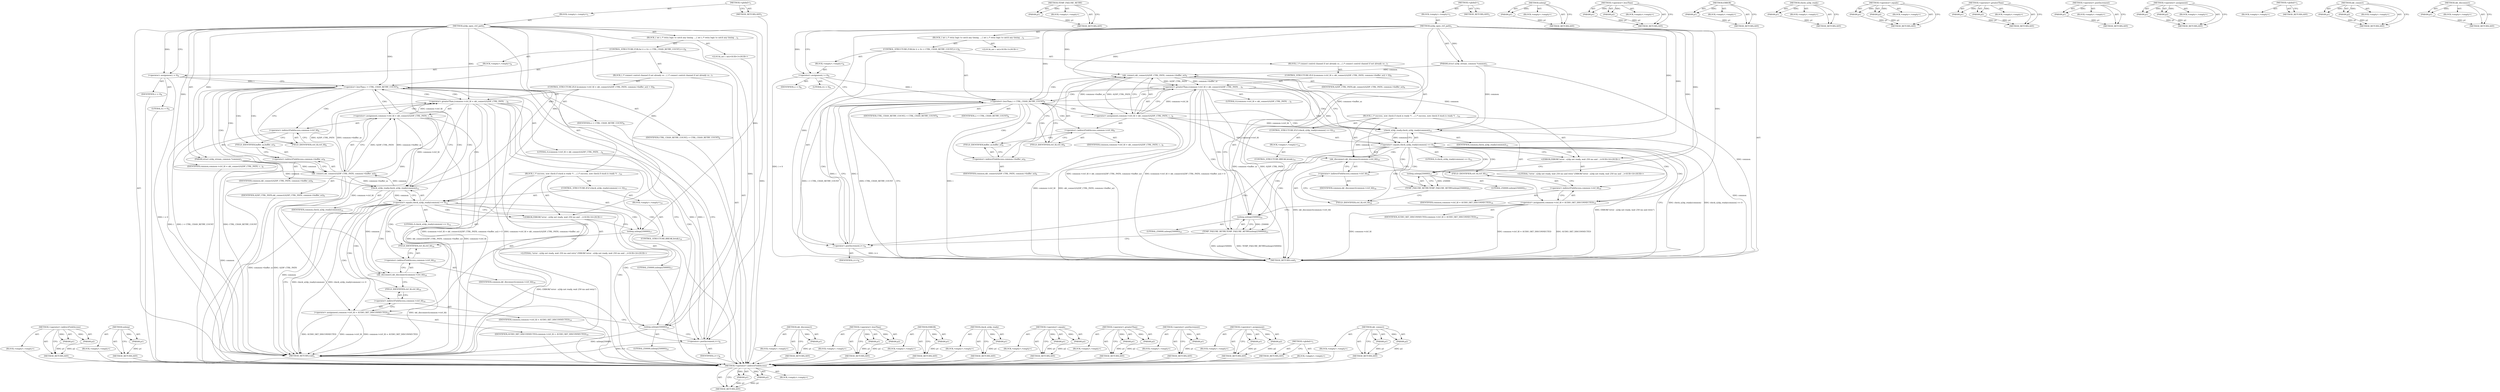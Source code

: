 digraph "skt_disconnect" {
vulnerable_98 [label=<(METHOD,&lt;operator&gt;.indirectFieldAccess)>];
vulnerable_99 [label=<(PARAM,p1)>];
vulnerable_100 [label=<(PARAM,p2)>];
vulnerable_101 [label=<(BLOCK,&lt;empty&gt;,&lt;empty&gt;)>];
vulnerable_102 [label=<(METHOD_RETURN,ANY)>];
vulnerable_121 [label=<(METHOD,usleep)>];
vulnerable_122 [label=<(PARAM,p1)>];
vulnerable_123 [label=<(BLOCK,&lt;empty&gt;,&lt;empty&gt;)>];
vulnerable_124 [label=<(METHOD_RETURN,ANY)>];
vulnerable_6 [label=<(METHOD,&lt;global&gt;)<SUB>1</SUB>>];
vulnerable_7 [label=<(BLOCK,&lt;empty&gt;,&lt;empty&gt;)<SUB>1</SUB>>];
vulnerable_8 [label=<(METHOD,a2dp_open_ctrl_path)<SUB>1</SUB>>];
vulnerable_9 [label=<(PARAM,struct a2dp_stream_common *common)<SUB>1</SUB>>];
vulnerable_10 [label=<(BLOCK,{
 int i;

 /* retry logic to catch any timing ...,{
 int i;

 /* retry logic to catch any timing ...)<SUB>2</SUB>>];
vulnerable_11 [label="<(LOCAL,int i: int)<SUB>3</SUB>>"];
vulnerable_12 [label=<(CONTROL_STRUCTURE,FOR,for (i = 0;i &lt; CTRL_CHAN_RETRY_COUNT;i++))<SUB>6</SUB>>];
vulnerable_13 [label=<(BLOCK,&lt;empty&gt;,&lt;empty&gt;)<SUB>6</SUB>>];
vulnerable_14 [label=<(&lt;operator&gt;.assignment,i = 0)<SUB>6</SUB>>];
vulnerable_15 [label=<(IDENTIFIER,i,i = 0)<SUB>6</SUB>>];
vulnerable_16 [label=<(LITERAL,0,i = 0)<SUB>6</SUB>>];
vulnerable_17 [label=<(&lt;operator&gt;.lessThan,i &lt; CTRL_CHAN_RETRY_COUNT)<SUB>6</SUB>>];
vulnerable_18 [label=<(IDENTIFIER,i,i &lt; CTRL_CHAN_RETRY_COUNT)<SUB>6</SUB>>];
vulnerable_19 [label=<(IDENTIFIER,CTRL_CHAN_RETRY_COUNT,i &lt; CTRL_CHAN_RETRY_COUNT)<SUB>6</SUB>>];
vulnerable_20 [label=<(&lt;operator&gt;.postIncrement,i++)<SUB>6</SUB>>];
vulnerable_21 [label=<(IDENTIFIER,i,i++)<SUB>6</SUB>>];
vulnerable_22 [label=<(BLOCK,{
 /* connect control channel if not already co...,{
 /* connect control channel if not already co...)<SUB>7</SUB>>];
vulnerable_23 [label=<(CONTROL_STRUCTURE,IF,if ((common-&gt;ctrl_fd = skt_connect(A2DP_CTRL_PATH, common-&gt;buffer_sz)) &gt; 0))<SUB>9</SUB>>];
vulnerable_24 [label=<(&lt;operator&gt;.greaterThan,(common-&gt;ctrl_fd = skt_connect(A2DP_CTRL_PATH, ...)<SUB>9</SUB>>];
vulnerable_25 [label=<(&lt;operator&gt;.assignment,common-&gt;ctrl_fd = skt_connect(A2DP_CTRL_PATH, c...)<SUB>9</SUB>>];
vulnerable_26 [label=<(&lt;operator&gt;.indirectFieldAccess,common-&gt;ctrl_fd)<SUB>9</SUB>>];
vulnerable_27 [label=<(IDENTIFIER,common,common-&gt;ctrl_fd = skt_connect(A2DP_CTRL_PATH, c...)<SUB>9</SUB>>];
vulnerable_28 [label=<(FIELD_IDENTIFIER,ctrl_fd,ctrl_fd)<SUB>9</SUB>>];
vulnerable_29 [label=<(skt_connect,skt_connect(A2DP_CTRL_PATH, common-&gt;buffer_sz))<SUB>9</SUB>>];
vulnerable_30 [label=<(IDENTIFIER,A2DP_CTRL_PATH,skt_connect(A2DP_CTRL_PATH, common-&gt;buffer_sz))<SUB>9</SUB>>];
vulnerable_31 [label=<(&lt;operator&gt;.indirectFieldAccess,common-&gt;buffer_sz)<SUB>9</SUB>>];
vulnerable_32 [label=<(IDENTIFIER,common,skt_connect(A2DP_CTRL_PATH, common-&gt;buffer_sz))<SUB>9</SUB>>];
vulnerable_33 [label=<(FIELD_IDENTIFIER,buffer_sz,buffer_sz)<SUB>9</SUB>>];
vulnerable_34 [label=<(LITERAL,0,(common-&gt;ctrl_fd = skt_connect(A2DP_CTRL_PATH, ...)<SUB>9</SUB>>];
vulnerable_35 [label=<(BLOCK,{
 /* success, now check if stack is ready */
 ...,{
 /* success, now check if stack is ready */
 ...)<SUB>10</SUB>>];
vulnerable_36 [label=<(CONTROL_STRUCTURE,IF,if (check_a2dp_ready(common) == 0))<SUB>12</SUB>>];
vulnerable_37 [label=<(&lt;operator&gt;.equals,check_a2dp_ready(common) == 0)<SUB>12</SUB>>];
vulnerable_38 [label=<(check_a2dp_ready,check_a2dp_ready(common))<SUB>12</SUB>>];
vulnerable_39 [label=<(IDENTIFIER,common,check_a2dp_ready(common))<SUB>12</SUB>>];
vulnerable_40 [label=<(LITERAL,0,check_a2dp_ready(common) == 0)<SUB>12</SUB>>];
vulnerable_41 [label=<(BLOCK,&lt;empty&gt;,&lt;empty&gt;)<SUB>14</SUB>>];
vulnerable_42 [label=<(CONTROL_STRUCTURE,BREAK,break;)<SUB>14</SUB>>];
vulnerable_43 [label="<(ERROR,ERROR(&quot;error : a2dp not ready, wait 250 ms and ...)<SUB>16</SUB>>"];
vulnerable_44 [label="<(LITERAL,&quot;error : a2dp not ready, wait 250 ms and retry&quot;,ERROR(&quot;error : a2dp not ready, wait 250 ms and ...)<SUB>16</SUB>>"];
vulnerable_45 [label=<(usleep,usleep(250000))<SUB>17</SUB>>];
vulnerable_46 [label=<(LITERAL,250000,usleep(250000))<SUB>17</SUB>>];
vulnerable_47 [label=<(skt_disconnect,skt_disconnect(common-&gt;ctrl_fd))<SUB>18</SUB>>];
vulnerable_48 [label=<(&lt;operator&gt;.indirectFieldAccess,common-&gt;ctrl_fd)<SUB>18</SUB>>];
vulnerable_49 [label=<(IDENTIFIER,common,skt_disconnect(common-&gt;ctrl_fd))<SUB>18</SUB>>];
vulnerable_50 [label=<(FIELD_IDENTIFIER,ctrl_fd,ctrl_fd)<SUB>18</SUB>>];
vulnerable_51 [label=<(&lt;operator&gt;.assignment,common-&gt;ctrl_fd = AUDIO_SKT_DISCONNECTED)<SUB>19</SUB>>];
vulnerable_52 [label=<(&lt;operator&gt;.indirectFieldAccess,common-&gt;ctrl_fd)<SUB>19</SUB>>];
vulnerable_53 [label=<(IDENTIFIER,common,common-&gt;ctrl_fd = AUDIO_SKT_DISCONNECTED)<SUB>19</SUB>>];
vulnerable_54 [label=<(FIELD_IDENTIFIER,ctrl_fd,ctrl_fd)<SUB>19</SUB>>];
vulnerable_55 [label=<(IDENTIFIER,AUDIO_SKT_DISCONNECTED,common-&gt;ctrl_fd = AUDIO_SKT_DISCONNECTED)<SUB>19</SUB>>];
vulnerable_56 [label=<(usleep,usleep(250000))<SUB>23</SUB>>];
vulnerable_57 [label=<(LITERAL,250000,usleep(250000))<SUB>23</SUB>>];
vulnerable_58 [label=<(METHOD_RETURN,void)<SUB>1</SUB>>];
vulnerable_60 [label=<(METHOD_RETURN,ANY)<SUB>1</SUB>>];
vulnerable_125 [label=<(METHOD,skt_disconnect)>];
vulnerable_126 [label=<(PARAM,p1)>];
vulnerable_127 [label=<(BLOCK,&lt;empty&gt;,&lt;empty&gt;)>];
vulnerable_128 [label=<(METHOD_RETURN,ANY)>];
vulnerable_84 [label=<(METHOD,&lt;operator&gt;.lessThan)>];
vulnerable_85 [label=<(PARAM,p1)>];
vulnerable_86 [label=<(PARAM,p2)>];
vulnerable_87 [label=<(BLOCK,&lt;empty&gt;,&lt;empty&gt;)>];
vulnerable_88 [label=<(METHOD_RETURN,ANY)>];
vulnerable_117 [label=<(METHOD,ERROR)>];
vulnerable_118 [label=<(PARAM,p1)>];
vulnerable_119 [label=<(BLOCK,&lt;empty&gt;,&lt;empty&gt;)>];
vulnerable_120 [label=<(METHOD_RETURN,ANY)>];
vulnerable_113 [label=<(METHOD,check_a2dp_ready)>];
vulnerable_114 [label=<(PARAM,p1)>];
vulnerable_115 [label=<(BLOCK,&lt;empty&gt;,&lt;empty&gt;)>];
vulnerable_116 [label=<(METHOD_RETURN,ANY)>];
vulnerable_108 [label=<(METHOD,&lt;operator&gt;.equals)>];
vulnerable_109 [label=<(PARAM,p1)>];
vulnerable_110 [label=<(PARAM,p2)>];
vulnerable_111 [label=<(BLOCK,&lt;empty&gt;,&lt;empty&gt;)>];
vulnerable_112 [label=<(METHOD_RETURN,ANY)>];
vulnerable_93 [label=<(METHOD,&lt;operator&gt;.greaterThan)>];
vulnerable_94 [label=<(PARAM,p1)>];
vulnerable_95 [label=<(PARAM,p2)>];
vulnerable_96 [label=<(BLOCK,&lt;empty&gt;,&lt;empty&gt;)>];
vulnerable_97 [label=<(METHOD_RETURN,ANY)>];
vulnerable_89 [label=<(METHOD,&lt;operator&gt;.postIncrement)>];
vulnerable_90 [label=<(PARAM,p1)>];
vulnerable_91 [label=<(BLOCK,&lt;empty&gt;,&lt;empty&gt;)>];
vulnerable_92 [label=<(METHOD_RETURN,ANY)>];
vulnerable_79 [label=<(METHOD,&lt;operator&gt;.assignment)>];
vulnerable_80 [label=<(PARAM,p1)>];
vulnerable_81 [label=<(PARAM,p2)>];
vulnerable_82 [label=<(BLOCK,&lt;empty&gt;,&lt;empty&gt;)>];
vulnerable_83 [label=<(METHOD_RETURN,ANY)>];
vulnerable_73 [label=<(METHOD,&lt;global&gt;)<SUB>1</SUB>>];
vulnerable_74 [label=<(BLOCK,&lt;empty&gt;,&lt;empty&gt;)>];
vulnerable_75 [label=<(METHOD_RETURN,ANY)>];
vulnerable_103 [label=<(METHOD,skt_connect)>];
vulnerable_104 [label=<(PARAM,p1)>];
vulnerable_105 [label=<(PARAM,p2)>];
vulnerable_106 [label=<(BLOCK,&lt;empty&gt;,&lt;empty&gt;)>];
vulnerable_107 [label=<(METHOD_RETURN,ANY)>];
fixed_100 [label=<(METHOD,&lt;operator&gt;.indirectFieldAccess)>];
fixed_101 [label=<(PARAM,p1)>];
fixed_102 [label=<(PARAM,p2)>];
fixed_103 [label=<(BLOCK,&lt;empty&gt;,&lt;empty&gt;)>];
fixed_104 [label=<(METHOD_RETURN,ANY)>];
fixed_123 [label=<(METHOD,TEMP_FAILURE_RETRY)>];
fixed_124 [label=<(PARAM,p1)>];
fixed_125 [label=<(BLOCK,&lt;empty&gt;,&lt;empty&gt;)>];
fixed_126 [label=<(METHOD_RETURN,ANY)>];
fixed_6 [label=<(METHOD,&lt;global&gt;)<SUB>1</SUB>>];
fixed_7 [label=<(BLOCK,&lt;empty&gt;,&lt;empty&gt;)<SUB>1</SUB>>];
fixed_8 [label=<(METHOD,a2dp_open_ctrl_path)<SUB>1</SUB>>];
fixed_9 [label=<(PARAM,struct a2dp_stream_common *common)<SUB>1</SUB>>];
fixed_10 [label=<(BLOCK,{
 int i;

 /* retry logic to catch any timing ...,{
 int i;

 /* retry logic to catch any timing ...)<SUB>2</SUB>>];
fixed_11 [label="<(LOCAL,int i: int)<SUB>3</SUB>>"];
fixed_12 [label=<(CONTROL_STRUCTURE,FOR,for (i = 0;i &lt; CTRL_CHAN_RETRY_COUNT;i++))<SUB>6</SUB>>];
fixed_13 [label=<(BLOCK,&lt;empty&gt;,&lt;empty&gt;)<SUB>6</SUB>>];
fixed_14 [label=<(&lt;operator&gt;.assignment,i = 0)<SUB>6</SUB>>];
fixed_15 [label=<(IDENTIFIER,i,i = 0)<SUB>6</SUB>>];
fixed_16 [label=<(LITERAL,0,i = 0)<SUB>6</SUB>>];
fixed_17 [label=<(&lt;operator&gt;.lessThan,i &lt; CTRL_CHAN_RETRY_COUNT)<SUB>6</SUB>>];
fixed_18 [label=<(IDENTIFIER,i,i &lt; CTRL_CHAN_RETRY_COUNT)<SUB>6</SUB>>];
fixed_19 [label=<(IDENTIFIER,CTRL_CHAN_RETRY_COUNT,i &lt; CTRL_CHAN_RETRY_COUNT)<SUB>6</SUB>>];
fixed_20 [label=<(&lt;operator&gt;.postIncrement,i++)<SUB>6</SUB>>];
fixed_21 [label=<(IDENTIFIER,i,i++)<SUB>6</SUB>>];
fixed_22 [label=<(BLOCK,{
 /* connect control channel if not already co...,{
 /* connect control channel if not already co...)<SUB>7</SUB>>];
fixed_23 [label=<(CONTROL_STRUCTURE,IF,if ((common-&gt;ctrl_fd = skt_connect(A2DP_CTRL_PATH, common-&gt;buffer_sz)) &gt; 0))<SUB>9</SUB>>];
fixed_24 [label=<(&lt;operator&gt;.greaterThan,(common-&gt;ctrl_fd = skt_connect(A2DP_CTRL_PATH, ...)<SUB>9</SUB>>];
fixed_25 [label=<(&lt;operator&gt;.assignment,common-&gt;ctrl_fd = skt_connect(A2DP_CTRL_PATH, c...)<SUB>9</SUB>>];
fixed_26 [label=<(&lt;operator&gt;.indirectFieldAccess,common-&gt;ctrl_fd)<SUB>9</SUB>>];
fixed_27 [label=<(IDENTIFIER,common,common-&gt;ctrl_fd = skt_connect(A2DP_CTRL_PATH, c...)<SUB>9</SUB>>];
fixed_28 [label=<(FIELD_IDENTIFIER,ctrl_fd,ctrl_fd)<SUB>9</SUB>>];
fixed_29 [label=<(skt_connect,skt_connect(A2DP_CTRL_PATH, common-&gt;buffer_sz))<SUB>9</SUB>>];
fixed_30 [label=<(IDENTIFIER,A2DP_CTRL_PATH,skt_connect(A2DP_CTRL_PATH, common-&gt;buffer_sz))<SUB>9</SUB>>];
fixed_31 [label=<(&lt;operator&gt;.indirectFieldAccess,common-&gt;buffer_sz)<SUB>9</SUB>>];
fixed_32 [label=<(IDENTIFIER,common,skt_connect(A2DP_CTRL_PATH, common-&gt;buffer_sz))<SUB>9</SUB>>];
fixed_33 [label=<(FIELD_IDENTIFIER,buffer_sz,buffer_sz)<SUB>9</SUB>>];
fixed_34 [label=<(LITERAL,0,(common-&gt;ctrl_fd = skt_connect(A2DP_CTRL_PATH, ...)<SUB>9</SUB>>];
fixed_35 [label=<(BLOCK,{
 /* success, now check if stack is ready */
 ...,{
 /* success, now check if stack is ready */
 ...)<SUB>10</SUB>>];
fixed_36 [label=<(CONTROL_STRUCTURE,IF,if (check_a2dp_ready(common) == 0))<SUB>12</SUB>>];
fixed_37 [label=<(&lt;operator&gt;.equals,check_a2dp_ready(common) == 0)<SUB>12</SUB>>];
fixed_38 [label=<(check_a2dp_ready,check_a2dp_ready(common))<SUB>12</SUB>>];
fixed_39 [label=<(IDENTIFIER,common,check_a2dp_ready(common))<SUB>12</SUB>>];
fixed_40 [label=<(LITERAL,0,check_a2dp_ready(common) == 0)<SUB>12</SUB>>];
fixed_41 [label=<(BLOCK,&lt;empty&gt;,&lt;empty&gt;)<SUB>14</SUB>>];
fixed_42 [label=<(CONTROL_STRUCTURE,BREAK,break;)<SUB>14</SUB>>];
fixed_43 [label="<(ERROR,ERROR(&quot;error : a2dp not ready, wait 250 ms and ...)<SUB>16</SUB>>"];
fixed_44 [label="<(LITERAL,&quot;error : a2dp not ready, wait 250 ms and retry&quot;,ERROR(&quot;error : a2dp not ready, wait 250 ms and ...)<SUB>16</SUB>>"];
fixed_45 [label=<(TEMP_FAILURE_RETRY,TEMP_FAILURE_RETRY(usleep(250000)))<SUB>17</SUB>>];
fixed_46 [label=<(usleep,usleep(250000))<SUB>17</SUB>>];
fixed_47 [label=<(LITERAL,250000,usleep(250000))<SUB>17</SUB>>];
fixed_48 [label=<(skt_disconnect,skt_disconnect(common-&gt;ctrl_fd))<SUB>18</SUB>>];
fixed_49 [label=<(&lt;operator&gt;.indirectFieldAccess,common-&gt;ctrl_fd)<SUB>18</SUB>>];
fixed_50 [label=<(IDENTIFIER,common,skt_disconnect(common-&gt;ctrl_fd))<SUB>18</SUB>>];
fixed_51 [label=<(FIELD_IDENTIFIER,ctrl_fd,ctrl_fd)<SUB>18</SUB>>];
fixed_52 [label=<(&lt;operator&gt;.assignment,common-&gt;ctrl_fd = AUDIO_SKT_DISCONNECTED)<SUB>19</SUB>>];
fixed_53 [label=<(&lt;operator&gt;.indirectFieldAccess,common-&gt;ctrl_fd)<SUB>19</SUB>>];
fixed_54 [label=<(IDENTIFIER,common,common-&gt;ctrl_fd = AUDIO_SKT_DISCONNECTED)<SUB>19</SUB>>];
fixed_55 [label=<(FIELD_IDENTIFIER,ctrl_fd,ctrl_fd)<SUB>19</SUB>>];
fixed_56 [label=<(IDENTIFIER,AUDIO_SKT_DISCONNECTED,common-&gt;ctrl_fd = AUDIO_SKT_DISCONNECTED)<SUB>19</SUB>>];
fixed_57 [label=<(TEMP_FAILURE_RETRY,TEMP_FAILURE_RETRY(usleep(250000)))<SUB>23</SUB>>];
fixed_58 [label=<(usleep,usleep(250000))<SUB>23</SUB>>];
fixed_59 [label=<(LITERAL,250000,usleep(250000))<SUB>23</SUB>>];
fixed_60 [label=<(METHOD_RETURN,void)<SUB>1</SUB>>];
fixed_62 [label=<(METHOD_RETURN,ANY)<SUB>1</SUB>>];
fixed_127 [label=<(METHOD,usleep)>];
fixed_128 [label=<(PARAM,p1)>];
fixed_129 [label=<(BLOCK,&lt;empty&gt;,&lt;empty&gt;)>];
fixed_130 [label=<(METHOD_RETURN,ANY)>];
fixed_86 [label=<(METHOD,&lt;operator&gt;.lessThan)>];
fixed_87 [label=<(PARAM,p1)>];
fixed_88 [label=<(PARAM,p2)>];
fixed_89 [label=<(BLOCK,&lt;empty&gt;,&lt;empty&gt;)>];
fixed_90 [label=<(METHOD_RETURN,ANY)>];
fixed_119 [label=<(METHOD,ERROR)>];
fixed_120 [label=<(PARAM,p1)>];
fixed_121 [label=<(BLOCK,&lt;empty&gt;,&lt;empty&gt;)>];
fixed_122 [label=<(METHOD_RETURN,ANY)>];
fixed_115 [label=<(METHOD,check_a2dp_ready)>];
fixed_116 [label=<(PARAM,p1)>];
fixed_117 [label=<(BLOCK,&lt;empty&gt;,&lt;empty&gt;)>];
fixed_118 [label=<(METHOD_RETURN,ANY)>];
fixed_110 [label=<(METHOD,&lt;operator&gt;.equals)>];
fixed_111 [label=<(PARAM,p1)>];
fixed_112 [label=<(PARAM,p2)>];
fixed_113 [label=<(BLOCK,&lt;empty&gt;,&lt;empty&gt;)>];
fixed_114 [label=<(METHOD_RETURN,ANY)>];
fixed_95 [label=<(METHOD,&lt;operator&gt;.greaterThan)>];
fixed_96 [label=<(PARAM,p1)>];
fixed_97 [label=<(PARAM,p2)>];
fixed_98 [label=<(BLOCK,&lt;empty&gt;,&lt;empty&gt;)>];
fixed_99 [label=<(METHOD_RETURN,ANY)>];
fixed_91 [label=<(METHOD,&lt;operator&gt;.postIncrement)>];
fixed_92 [label=<(PARAM,p1)>];
fixed_93 [label=<(BLOCK,&lt;empty&gt;,&lt;empty&gt;)>];
fixed_94 [label=<(METHOD_RETURN,ANY)>];
fixed_81 [label=<(METHOD,&lt;operator&gt;.assignment)>];
fixed_82 [label=<(PARAM,p1)>];
fixed_83 [label=<(PARAM,p2)>];
fixed_84 [label=<(BLOCK,&lt;empty&gt;,&lt;empty&gt;)>];
fixed_85 [label=<(METHOD_RETURN,ANY)>];
fixed_75 [label=<(METHOD,&lt;global&gt;)<SUB>1</SUB>>];
fixed_76 [label=<(BLOCK,&lt;empty&gt;,&lt;empty&gt;)>];
fixed_77 [label=<(METHOD_RETURN,ANY)>];
fixed_105 [label=<(METHOD,skt_connect)>];
fixed_106 [label=<(PARAM,p1)>];
fixed_107 [label=<(PARAM,p2)>];
fixed_108 [label=<(BLOCK,&lt;empty&gt;,&lt;empty&gt;)>];
fixed_109 [label=<(METHOD_RETURN,ANY)>];
fixed_131 [label=<(METHOD,skt_disconnect)>];
fixed_132 [label=<(PARAM,p1)>];
fixed_133 [label=<(BLOCK,&lt;empty&gt;,&lt;empty&gt;)>];
fixed_134 [label=<(METHOD_RETURN,ANY)>];
vulnerable_98 -> vulnerable_99  [key=0, label="AST: "];
vulnerable_98 -> vulnerable_99  [key=1, label="DDG: "];
vulnerable_98 -> vulnerable_101  [key=0, label="AST: "];
vulnerable_98 -> vulnerable_100  [key=0, label="AST: "];
vulnerable_98 -> vulnerable_100  [key=1, label="DDG: "];
vulnerable_98 -> vulnerable_102  [key=0, label="AST: "];
vulnerable_98 -> vulnerable_102  [key=1, label="CFG: "];
vulnerable_99 -> vulnerable_102  [key=0, label="DDG: p1"];
vulnerable_100 -> vulnerable_102  [key=0, label="DDG: p2"];
vulnerable_101 -> fixed_100  [key=0];
vulnerable_102 -> fixed_100  [key=0];
vulnerable_121 -> vulnerable_122  [key=0, label="AST: "];
vulnerable_121 -> vulnerable_122  [key=1, label="DDG: "];
vulnerable_121 -> vulnerable_123  [key=0, label="AST: "];
vulnerable_121 -> vulnerable_124  [key=0, label="AST: "];
vulnerable_121 -> vulnerable_124  [key=1, label="CFG: "];
vulnerable_122 -> vulnerable_124  [key=0, label="DDG: p1"];
vulnerable_123 -> fixed_100  [key=0];
vulnerable_124 -> fixed_100  [key=0];
vulnerable_6 -> vulnerable_7  [key=0, label="AST: "];
vulnerable_6 -> vulnerable_60  [key=0, label="AST: "];
vulnerable_6 -> vulnerable_60  [key=1, label="CFG: "];
vulnerable_7 -> vulnerable_8  [key=0, label="AST: "];
vulnerable_8 -> vulnerable_9  [key=0, label="AST: "];
vulnerable_8 -> vulnerable_9  [key=1, label="DDG: "];
vulnerable_8 -> vulnerable_10  [key=0, label="AST: "];
vulnerable_8 -> vulnerable_58  [key=0, label="AST: "];
vulnerable_8 -> vulnerable_14  [key=0, label="CFG: "];
vulnerable_8 -> vulnerable_14  [key=1, label="DDG: "];
vulnerable_8 -> vulnerable_17  [key=0, label="DDG: "];
vulnerable_8 -> vulnerable_20  [key=0, label="DDG: "];
vulnerable_8 -> vulnerable_56  [key=0, label="DDG: "];
vulnerable_8 -> vulnerable_24  [key=0, label="DDG: "];
vulnerable_8 -> vulnerable_51  [key=0, label="DDG: "];
vulnerable_8 -> vulnerable_43  [key=0, label="DDG: "];
vulnerable_8 -> vulnerable_45  [key=0, label="DDG: "];
vulnerable_8 -> vulnerable_29  [key=0, label="DDG: "];
vulnerable_8 -> vulnerable_37  [key=0, label="DDG: "];
vulnerable_8 -> vulnerable_38  [key=0, label="DDG: "];
vulnerable_9 -> vulnerable_58  [key=0, label="DDG: common"];
vulnerable_9 -> vulnerable_29  [key=0, label="DDG: common"];
vulnerable_9 -> vulnerable_38  [key=0, label="DDG: common"];
vulnerable_10 -> vulnerable_11  [key=0, label="AST: "];
vulnerable_10 -> vulnerable_12  [key=0, label="AST: "];
vulnerable_11 -> fixed_100  [key=0];
vulnerable_12 -> vulnerable_13  [key=0, label="AST: "];
vulnerable_12 -> vulnerable_17  [key=0, label="AST: "];
vulnerable_12 -> vulnerable_20  [key=0, label="AST: "];
vulnerable_12 -> vulnerable_22  [key=0, label="AST: "];
vulnerable_13 -> vulnerable_14  [key=0, label="AST: "];
vulnerable_14 -> vulnerable_15  [key=0, label="AST: "];
vulnerable_14 -> vulnerable_16  [key=0, label="AST: "];
vulnerable_14 -> vulnerable_17  [key=0, label="CFG: "];
vulnerable_14 -> vulnerable_17  [key=1, label="DDG: i"];
vulnerable_14 -> vulnerable_58  [key=0, label="DDG: i = 0"];
vulnerable_15 -> fixed_100  [key=0];
vulnerable_16 -> fixed_100  [key=0];
vulnerable_17 -> vulnerable_18  [key=0, label="AST: "];
vulnerable_17 -> vulnerable_19  [key=0, label="AST: "];
vulnerable_17 -> vulnerable_58  [key=0, label="CFG: "];
vulnerable_17 -> vulnerable_58  [key=1, label="DDG: i"];
vulnerable_17 -> vulnerable_58  [key=2, label="DDG: i &lt; CTRL_CHAN_RETRY_COUNT"];
vulnerable_17 -> vulnerable_58  [key=3, label="DDG: CTRL_CHAN_RETRY_COUNT"];
vulnerable_17 -> vulnerable_28  [key=0, label="CFG: "];
vulnerable_17 -> vulnerable_28  [key=1, label="CDG: "];
vulnerable_17 -> vulnerable_20  [key=0, label="DDG: i"];
vulnerable_17 -> vulnerable_24  [key=0, label="CDG: "];
vulnerable_17 -> vulnerable_33  [key=0, label="CDG: "];
vulnerable_17 -> vulnerable_26  [key=0, label="CDG: "];
vulnerable_17 -> vulnerable_25  [key=0, label="CDG: "];
vulnerable_17 -> vulnerable_29  [key=0, label="CDG: "];
vulnerable_17 -> vulnerable_31  [key=0, label="CDG: "];
vulnerable_18 -> fixed_100  [key=0];
vulnerable_19 -> fixed_100  [key=0];
vulnerable_20 -> vulnerable_21  [key=0, label="AST: "];
vulnerable_20 -> vulnerable_17  [key=0, label="CFG: "];
vulnerable_20 -> vulnerable_17  [key=1, label="DDG: i"];
vulnerable_20 -> vulnerable_58  [key=0, label="DDG: i++"];
vulnerable_21 -> fixed_100  [key=0];
vulnerable_22 -> vulnerable_23  [key=0, label="AST: "];
vulnerable_22 -> vulnerable_56  [key=0, label="AST: "];
vulnerable_23 -> vulnerable_24  [key=0, label="AST: "];
vulnerable_23 -> vulnerable_35  [key=0, label="AST: "];
vulnerable_24 -> vulnerable_25  [key=0, label="AST: "];
vulnerable_24 -> vulnerable_34  [key=0, label="AST: "];
vulnerable_24 -> vulnerable_38  [key=0, label="CFG: "];
vulnerable_24 -> vulnerable_38  [key=1, label="CDG: "];
vulnerable_24 -> vulnerable_56  [key=0, label="CFG: "];
vulnerable_24 -> vulnerable_56  [key=1, label="CDG: "];
vulnerable_24 -> vulnerable_58  [key=0, label="DDG: common-&gt;ctrl_fd = skt_connect(A2DP_CTRL_PATH, common-&gt;buffer_sz)"];
vulnerable_24 -> vulnerable_58  [key=1, label="DDG: (common-&gt;ctrl_fd = skt_connect(A2DP_CTRL_PATH, common-&gt;buffer_sz)) &gt; 0"];
vulnerable_24 -> vulnerable_17  [key=0, label="CDG: "];
vulnerable_24 -> vulnerable_37  [key=0, label="CDG: "];
vulnerable_24 -> vulnerable_20  [key=0, label="CDG: "];
vulnerable_25 -> vulnerable_26  [key=0, label="AST: "];
vulnerable_25 -> vulnerable_29  [key=0, label="AST: "];
vulnerable_25 -> vulnerable_24  [key=0, label="CFG: "];
vulnerable_25 -> vulnerable_24  [key=1, label="DDG: common-&gt;ctrl_fd"];
vulnerable_25 -> vulnerable_58  [key=0, label="DDG: common-&gt;ctrl_fd"];
vulnerable_25 -> vulnerable_58  [key=1, label="DDG: skt_connect(A2DP_CTRL_PATH, common-&gt;buffer_sz)"];
vulnerable_25 -> vulnerable_47  [key=0, label="DDG: common-&gt;ctrl_fd"];
vulnerable_25 -> vulnerable_38  [key=0, label="DDG: common-&gt;ctrl_fd"];
vulnerable_26 -> vulnerable_27  [key=0, label="AST: "];
vulnerable_26 -> vulnerable_28  [key=0, label="AST: "];
vulnerable_26 -> vulnerable_33  [key=0, label="CFG: "];
vulnerable_27 -> fixed_100  [key=0];
vulnerable_28 -> vulnerable_26  [key=0, label="CFG: "];
vulnerable_29 -> vulnerable_30  [key=0, label="AST: "];
vulnerable_29 -> vulnerable_31  [key=0, label="AST: "];
vulnerable_29 -> vulnerable_25  [key=0, label="CFG: "];
vulnerable_29 -> vulnerable_25  [key=1, label="DDG: A2DP_CTRL_PATH"];
vulnerable_29 -> vulnerable_25  [key=2, label="DDG: common-&gt;buffer_sz"];
vulnerable_29 -> vulnerable_58  [key=0, label="DDG: common-&gt;buffer_sz"];
vulnerable_29 -> vulnerable_58  [key=1, label="DDG: A2DP_CTRL_PATH"];
vulnerable_29 -> vulnerable_24  [key=0, label="DDG: A2DP_CTRL_PATH"];
vulnerable_29 -> vulnerable_24  [key=1, label="DDG: common-&gt;buffer_sz"];
vulnerable_29 -> vulnerable_38  [key=0, label="DDG: common-&gt;buffer_sz"];
vulnerable_30 -> fixed_100  [key=0];
vulnerable_31 -> vulnerable_32  [key=0, label="AST: "];
vulnerable_31 -> vulnerable_33  [key=0, label="AST: "];
vulnerable_31 -> vulnerable_29  [key=0, label="CFG: "];
vulnerable_32 -> fixed_100  [key=0];
vulnerable_33 -> vulnerable_31  [key=0, label="CFG: "];
vulnerable_34 -> fixed_100  [key=0];
vulnerable_35 -> vulnerable_36  [key=0, label="AST: "];
vulnerable_35 -> vulnerable_43  [key=0, label="AST: "];
vulnerable_35 -> vulnerable_45  [key=0, label="AST: "];
vulnerable_35 -> vulnerable_47  [key=0, label="AST: "];
vulnerable_35 -> vulnerable_51  [key=0, label="AST: "];
vulnerable_36 -> vulnerable_37  [key=0, label="AST: "];
vulnerable_36 -> vulnerable_41  [key=0, label="AST: "];
vulnerable_37 -> vulnerable_38  [key=0, label="AST: "];
vulnerable_37 -> vulnerable_40  [key=0, label="AST: "];
vulnerable_37 -> vulnerable_58  [key=0, label="CFG: "];
vulnerable_37 -> vulnerable_58  [key=1, label="DDG: check_a2dp_ready(common)"];
vulnerable_37 -> vulnerable_58  [key=2, label="DDG: check_a2dp_ready(common) == 0"];
vulnerable_37 -> vulnerable_43  [key=0, label="CFG: "];
vulnerable_37 -> vulnerable_43  [key=1, label="CDG: "];
vulnerable_37 -> vulnerable_17  [key=0, label="CDG: "];
vulnerable_37 -> vulnerable_47  [key=0, label="CDG: "];
vulnerable_37 -> vulnerable_48  [key=0, label="CDG: "];
vulnerable_37 -> vulnerable_51  [key=0, label="CDG: "];
vulnerable_37 -> vulnerable_52  [key=0, label="CDG: "];
vulnerable_37 -> vulnerable_20  [key=0, label="CDG: "];
vulnerable_37 -> vulnerable_56  [key=0, label="CDG: "];
vulnerable_37 -> vulnerable_45  [key=0, label="CDG: "];
vulnerable_37 -> vulnerable_50  [key=0, label="CDG: "];
vulnerable_37 -> vulnerable_54  [key=0, label="CDG: "];
vulnerable_38 -> vulnerable_39  [key=0, label="AST: "];
vulnerable_38 -> vulnerable_37  [key=0, label="CFG: "];
vulnerable_38 -> vulnerable_37  [key=1, label="DDG: common"];
vulnerable_38 -> vulnerable_58  [key=0, label="DDG: common"];
vulnerable_38 -> vulnerable_47  [key=0, label="DDG: common"];
vulnerable_38 -> vulnerable_29  [key=0, label="DDG: common"];
vulnerable_39 -> fixed_100  [key=0];
vulnerable_40 -> fixed_100  [key=0];
vulnerable_41 -> vulnerable_42  [key=0, label="AST: "];
vulnerable_42 -> fixed_100  [key=0];
vulnerable_43 -> vulnerable_44  [key=0, label="AST: "];
vulnerable_43 -> vulnerable_45  [key=0, label="CFG: "];
vulnerable_43 -> vulnerable_58  [key=0, label="DDG: ERROR(&quot;error : a2dp not ready, wait 250 ms and retry&quot;)"];
vulnerable_44 -> fixed_100  [key=0];
vulnerable_45 -> vulnerable_46  [key=0, label="AST: "];
vulnerable_45 -> vulnerable_50  [key=0, label="CFG: "];
vulnerable_46 -> fixed_100  [key=0];
vulnerable_47 -> vulnerable_48  [key=0, label="AST: "];
vulnerable_47 -> vulnerable_54  [key=0, label="CFG: "];
vulnerable_47 -> vulnerable_58  [key=0, label="DDG: skt_disconnect(common-&gt;ctrl_fd)"];
vulnerable_48 -> vulnerable_49  [key=0, label="AST: "];
vulnerable_48 -> vulnerable_50  [key=0, label="AST: "];
vulnerable_48 -> vulnerable_47  [key=0, label="CFG: "];
vulnerable_49 -> fixed_100  [key=0];
vulnerable_50 -> vulnerable_48  [key=0, label="CFG: "];
vulnerable_51 -> vulnerable_52  [key=0, label="AST: "];
vulnerable_51 -> vulnerable_55  [key=0, label="AST: "];
vulnerable_51 -> vulnerable_56  [key=0, label="CFG: "];
vulnerable_51 -> vulnerable_58  [key=0, label="DDG: common-&gt;ctrl_fd"];
vulnerable_51 -> vulnerable_58  [key=1, label="DDG: common-&gt;ctrl_fd = AUDIO_SKT_DISCONNECTED"];
vulnerable_51 -> vulnerable_58  [key=2, label="DDG: AUDIO_SKT_DISCONNECTED"];
vulnerable_52 -> vulnerable_53  [key=0, label="AST: "];
vulnerable_52 -> vulnerable_54  [key=0, label="AST: "];
vulnerable_52 -> vulnerable_51  [key=0, label="CFG: "];
vulnerable_53 -> fixed_100  [key=0];
vulnerable_54 -> vulnerable_52  [key=0, label="CFG: "];
vulnerable_55 -> fixed_100  [key=0];
vulnerable_56 -> vulnerable_57  [key=0, label="AST: "];
vulnerable_56 -> vulnerable_20  [key=0, label="CFG: "];
vulnerable_56 -> vulnerable_58  [key=0, label="DDG: usleep(250000)"];
vulnerable_57 -> fixed_100  [key=0];
vulnerable_58 -> fixed_100  [key=0];
vulnerable_60 -> fixed_100  [key=0];
vulnerable_125 -> vulnerable_126  [key=0, label="AST: "];
vulnerable_125 -> vulnerable_126  [key=1, label="DDG: "];
vulnerable_125 -> vulnerable_127  [key=0, label="AST: "];
vulnerable_125 -> vulnerable_128  [key=0, label="AST: "];
vulnerable_125 -> vulnerable_128  [key=1, label="CFG: "];
vulnerable_126 -> vulnerable_128  [key=0, label="DDG: p1"];
vulnerable_127 -> fixed_100  [key=0];
vulnerable_128 -> fixed_100  [key=0];
vulnerable_84 -> vulnerable_85  [key=0, label="AST: "];
vulnerable_84 -> vulnerable_85  [key=1, label="DDG: "];
vulnerable_84 -> vulnerable_87  [key=0, label="AST: "];
vulnerable_84 -> vulnerable_86  [key=0, label="AST: "];
vulnerable_84 -> vulnerable_86  [key=1, label="DDG: "];
vulnerable_84 -> vulnerable_88  [key=0, label="AST: "];
vulnerable_84 -> vulnerable_88  [key=1, label="CFG: "];
vulnerable_85 -> vulnerable_88  [key=0, label="DDG: p1"];
vulnerable_86 -> vulnerable_88  [key=0, label="DDG: p2"];
vulnerable_87 -> fixed_100  [key=0];
vulnerable_88 -> fixed_100  [key=0];
vulnerable_117 -> vulnerable_118  [key=0, label="AST: "];
vulnerable_117 -> vulnerable_118  [key=1, label="DDG: "];
vulnerable_117 -> vulnerable_119  [key=0, label="AST: "];
vulnerable_117 -> vulnerable_120  [key=0, label="AST: "];
vulnerable_117 -> vulnerable_120  [key=1, label="CFG: "];
vulnerable_118 -> vulnerable_120  [key=0, label="DDG: p1"];
vulnerable_119 -> fixed_100  [key=0];
vulnerable_120 -> fixed_100  [key=0];
vulnerable_113 -> vulnerable_114  [key=0, label="AST: "];
vulnerable_113 -> vulnerable_114  [key=1, label="DDG: "];
vulnerable_113 -> vulnerable_115  [key=0, label="AST: "];
vulnerable_113 -> vulnerable_116  [key=0, label="AST: "];
vulnerable_113 -> vulnerable_116  [key=1, label="CFG: "];
vulnerable_114 -> vulnerable_116  [key=0, label="DDG: p1"];
vulnerable_115 -> fixed_100  [key=0];
vulnerable_116 -> fixed_100  [key=0];
vulnerable_108 -> vulnerable_109  [key=0, label="AST: "];
vulnerable_108 -> vulnerable_109  [key=1, label="DDG: "];
vulnerable_108 -> vulnerable_111  [key=0, label="AST: "];
vulnerable_108 -> vulnerable_110  [key=0, label="AST: "];
vulnerable_108 -> vulnerable_110  [key=1, label="DDG: "];
vulnerable_108 -> vulnerable_112  [key=0, label="AST: "];
vulnerable_108 -> vulnerable_112  [key=1, label="CFG: "];
vulnerable_109 -> vulnerable_112  [key=0, label="DDG: p1"];
vulnerable_110 -> vulnerable_112  [key=0, label="DDG: p2"];
vulnerable_111 -> fixed_100  [key=0];
vulnerable_112 -> fixed_100  [key=0];
vulnerable_93 -> vulnerable_94  [key=0, label="AST: "];
vulnerable_93 -> vulnerable_94  [key=1, label="DDG: "];
vulnerable_93 -> vulnerable_96  [key=0, label="AST: "];
vulnerable_93 -> vulnerable_95  [key=0, label="AST: "];
vulnerable_93 -> vulnerable_95  [key=1, label="DDG: "];
vulnerable_93 -> vulnerable_97  [key=0, label="AST: "];
vulnerable_93 -> vulnerable_97  [key=1, label="CFG: "];
vulnerable_94 -> vulnerable_97  [key=0, label="DDG: p1"];
vulnerable_95 -> vulnerable_97  [key=0, label="DDG: p2"];
vulnerable_96 -> fixed_100  [key=0];
vulnerable_97 -> fixed_100  [key=0];
vulnerable_89 -> vulnerable_90  [key=0, label="AST: "];
vulnerable_89 -> vulnerable_90  [key=1, label="DDG: "];
vulnerable_89 -> vulnerable_91  [key=0, label="AST: "];
vulnerable_89 -> vulnerable_92  [key=0, label="AST: "];
vulnerable_89 -> vulnerable_92  [key=1, label="CFG: "];
vulnerable_90 -> vulnerable_92  [key=0, label="DDG: p1"];
vulnerable_91 -> fixed_100  [key=0];
vulnerable_92 -> fixed_100  [key=0];
vulnerable_79 -> vulnerable_80  [key=0, label="AST: "];
vulnerable_79 -> vulnerable_80  [key=1, label="DDG: "];
vulnerable_79 -> vulnerable_82  [key=0, label="AST: "];
vulnerable_79 -> vulnerable_81  [key=0, label="AST: "];
vulnerable_79 -> vulnerable_81  [key=1, label="DDG: "];
vulnerable_79 -> vulnerable_83  [key=0, label="AST: "];
vulnerable_79 -> vulnerable_83  [key=1, label="CFG: "];
vulnerable_80 -> vulnerable_83  [key=0, label="DDG: p1"];
vulnerable_81 -> vulnerable_83  [key=0, label="DDG: p2"];
vulnerable_82 -> fixed_100  [key=0];
vulnerable_83 -> fixed_100  [key=0];
vulnerable_73 -> vulnerable_74  [key=0, label="AST: "];
vulnerable_73 -> vulnerable_75  [key=0, label="AST: "];
vulnerable_73 -> vulnerable_75  [key=1, label="CFG: "];
vulnerable_74 -> fixed_100  [key=0];
vulnerable_75 -> fixed_100  [key=0];
vulnerable_103 -> vulnerable_104  [key=0, label="AST: "];
vulnerable_103 -> vulnerable_104  [key=1, label="DDG: "];
vulnerable_103 -> vulnerable_106  [key=0, label="AST: "];
vulnerable_103 -> vulnerable_105  [key=0, label="AST: "];
vulnerable_103 -> vulnerable_105  [key=1, label="DDG: "];
vulnerable_103 -> vulnerable_107  [key=0, label="AST: "];
vulnerable_103 -> vulnerable_107  [key=1, label="CFG: "];
vulnerable_104 -> vulnerable_107  [key=0, label="DDG: p1"];
vulnerable_105 -> vulnerable_107  [key=0, label="DDG: p2"];
vulnerable_106 -> fixed_100  [key=0];
vulnerable_107 -> fixed_100  [key=0];
fixed_100 -> fixed_101  [key=0, label="AST: "];
fixed_100 -> fixed_101  [key=1, label="DDG: "];
fixed_100 -> fixed_103  [key=0, label="AST: "];
fixed_100 -> fixed_102  [key=0, label="AST: "];
fixed_100 -> fixed_102  [key=1, label="DDG: "];
fixed_100 -> fixed_104  [key=0, label="AST: "];
fixed_100 -> fixed_104  [key=1, label="CFG: "];
fixed_101 -> fixed_104  [key=0, label="DDG: p1"];
fixed_102 -> fixed_104  [key=0, label="DDG: p2"];
fixed_123 -> fixed_124  [key=0, label="AST: "];
fixed_123 -> fixed_124  [key=1, label="DDG: "];
fixed_123 -> fixed_125  [key=0, label="AST: "];
fixed_123 -> fixed_126  [key=0, label="AST: "];
fixed_123 -> fixed_126  [key=1, label="CFG: "];
fixed_124 -> fixed_126  [key=0, label="DDG: p1"];
fixed_6 -> fixed_7  [key=0, label="AST: "];
fixed_6 -> fixed_62  [key=0, label="AST: "];
fixed_6 -> fixed_62  [key=1, label="CFG: "];
fixed_7 -> fixed_8  [key=0, label="AST: "];
fixed_8 -> fixed_9  [key=0, label="AST: "];
fixed_8 -> fixed_9  [key=1, label="DDG: "];
fixed_8 -> fixed_10  [key=0, label="AST: "];
fixed_8 -> fixed_60  [key=0, label="AST: "];
fixed_8 -> fixed_14  [key=0, label="CFG: "];
fixed_8 -> fixed_14  [key=1, label="DDG: "];
fixed_8 -> fixed_17  [key=0, label="DDG: "];
fixed_8 -> fixed_20  [key=0, label="DDG: "];
fixed_8 -> fixed_24  [key=0, label="DDG: "];
fixed_8 -> fixed_52  [key=0, label="DDG: "];
fixed_8 -> fixed_58  [key=0, label="DDG: "];
fixed_8 -> fixed_43  [key=0, label="DDG: "];
fixed_8 -> fixed_29  [key=0, label="DDG: "];
fixed_8 -> fixed_37  [key=0, label="DDG: "];
fixed_8 -> fixed_46  [key=0, label="DDG: "];
fixed_8 -> fixed_38  [key=0, label="DDG: "];
fixed_9 -> fixed_60  [key=0, label="DDG: common"];
fixed_9 -> fixed_29  [key=0, label="DDG: common"];
fixed_9 -> fixed_38  [key=0, label="DDG: common"];
fixed_10 -> fixed_11  [key=0, label="AST: "];
fixed_10 -> fixed_12  [key=0, label="AST: "];
fixed_12 -> fixed_13  [key=0, label="AST: "];
fixed_12 -> fixed_17  [key=0, label="AST: "];
fixed_12 -> fixed_20  [key=0, label="AST: "];
fixed_12 -> fixed_22  [key=0, label="AST: "];
fixed_13 -> fixed_14  [key=0, label="AST: "];
fixed_14 -> fixed_15  [key=0, label="AST: "];
fixed_14 -> fixed_16  [key=0, label="AST: "];
fixed_14 -> fixed_17  [key=0, label="CFG: "];
fixed_14 -> fixed_17  [key=1, label="DDG: i"];
fixed_14 -> fixed_60  [key=0, label="DDG: i = 0"];
fixed_17 -> fixed_18  [key=0, label="AST: "];
fixed_17 -> fixed_19  [key=0, label="AST: "];
fixed_17 -> fixed_60  [key=0, label="CFG: "];
fixed_17 -> fixed_60  [key=1, label="DDG: i"];
fixed_17 -> fixed_60  [key=2, label="DDG: i &lt; CTRL_CHAN_RETRY_COUNT"];
fixed_17 -> fixed_60  [key=3, label="DDG: CTRL_CHAN_RETRY_COUNT"];
fixed_17 -> fixed_28  [key=0, label="CFG: "];
fixed_17 -> fixed_28  [key=1, label="CDG: "];
fixed_17 -> fixed_20  [key=0, label="DDG: i"];
fixed_17 -> fixed_24  [key=0, label="CDG: "];
fixed_17 -> fixed_33  [key=0, label="CDG: "];
fixed_17 -> fixed_26  [key=0, label="CDG: "];
fixed_17 -> fixed_25  [key=0, label="CDG: "];
fixed_17 -> fixed_29  [key=0, label="CDG: "];
fixed_17 -> fixed_31  [key=0, label="CDG: "];
fixed_20 -> fixed_21  [key=0, label="AST: "];
fixed_20 -> fixed_17  [key=0, label="CFG: "];
fixed_20 -> fixed_17  [key=1, label="DDG: i"];
fixed_20 -> fixed_60  [key=0, label="DDG: i++"];
fixed_22 -> fixed_23  [key=0, label="AST: "];
fixed_22 -> fixed_57  [key=0, label="AST: "];
fixed_23 -> fixed_24  [key=0, label="AST: "];
fixed_23 -> fixed_35  [key=0, label="AST: "];
fixed_24 -> fixed_25  [key=0, label="AST: "];
fixed_24 -> fixed_34  [key=0, label="AST: "];
fixed_24 -> fixed_38  [key=0, label="CFG: "];
fixed_24 -> fixed_38  [key=1, label="CDG: "];
fixed_24 -> fixed_58  [key=0, label="CFG: "];
fixed_24 -> fixed_58  [key=1, label="CDG: "];
fixed_24 -> fixed_60  [key=0, label="DDG: common-&gt;ctrl_fd = skt_connect(A2DP_CTRL_PATH, common-&gt;buffer_sz)"];
fixed_24 -> fixed_60  [key=1, label="DDG: (common-&gt;ctrl_fd = skt_connect(A2DP_CTRL_PATH, common-&gt;buffer_sz)) &gt; 0"];
fixed_24 -> fixed_17  [key=0, label="CDG: "];
fixed_24 -> fixed_57  [key=0, label="CDG: "];
fixed_24 -> fixed_37  [key=0, label="CDG: "];
fixed_24 -> fixed_20  [key=0, label="CDG: "];
fixed_25 -> fixed_26  [key=0, label="AST: "];
fixed_25 -> fixed_29  [key=0, label="AST: "];
fixed_25 -> fixed_24  [key=0, label="CFG: "];
fixed_25 -> fixed_24  [key=1, label="DDG: common-&gt;ctrl_fd"];
fixed_25 -> fixed_60  [key=0, label="DDG: common-&gt;ctrl_fd"];
fixed_25 -> fixed_60  [key=1, label="DDG: skt_connect(A2DP_CTRL_PATH, common-&gt;buffer_sz)"];
fixed_25 -> fixed_48  [key=0, label="DDG: common-&gt;ctrl_fd"];
fixed_25 -> fixed_38  [key=0, label="DDG: common-&gt;ctrl_fd"];
fixed_26 -> fixed_27  [key=0, label="AST: "];
fixed_26 -> fixed_28  [key=0, label="AST: "];
fixed_26 -> fixed_33  [key=0, label="CFG: "];
fixed_28 -> fixed_26  [key=0, label="CFG: "];
fixed_29 -> fixed_30  [key=0, label="AST: "];
fixed_29 -> fixed_31  [key=0, label="AST: "];
fixed_29 -> fixed_25  [key=0, label="CFG: "];
fixed_29 -> fixed_25  [key=1, label="DDG: A2DP_CTRL_PATH"];
fixed_29 -> fixed_25  [key=2, label="DDG: common-&gt;buffer_sz"];
fixed_29 -> fixed_60  [key=0, label="DDG: common-&gt;buffer_sz"];
fixed_29 -> fixed_60  [key=1, label="DDG: A2DP_CTRL_PATH"];
fixed_29 -> fixed_24  [key=0, label="DDG: A2DP_CTRL_PATH"];
fixed_29 -> fixed_24  [key=1, label="DDG: common-&gt;buffer_sz"];
fixed_29 -> fixed_38  [key=0, label="DDG: common-&gt;buffer_sz"];
fixed_31 -> fixed_32  [key=0, label="AST: "];
fixed_31 -> fixed_33  [key=0, label="AST: "];
fixed_31 -> fixed_29  [key=0, label="CFG: "];
fixed_33 -> fixed_31  [key=0, label="CFG: "];
fixed_35 -> fixed_36  [key=0, label="AST: "];
fixed_35 -> fixed_43  [key=0, label="AST: "];
fixed_35 -> fixed_45  [key=0, label="AST: "];
fixed_35 -> fixed_48  [key=0, label="AST: "];
fixed_35 -> fixed_52  [key=0, label="AST: "];
fixed_36 -> fixed_37  [key=0, label="AST: "];
fixed_36 -> fixed_41  [key=0, label="AST: "];
fixed_37 -> fixed_38  [key=0, label="AST: "];
fixed_37 -> fixed_40  [key=0, label="AST: "];
fixed_37 -> fixed_60  [key=0, label="CFG: "];
fixed_37 -> fixed_60  [key=1, label="DDG: check_a2dp_ready(common)"];
fixed_37 -> fixed_60  [key=2, label="DDG: check_a2dp_ready(common) == 0"];
fixed_37 -> fixed_43  [key=0, label="CFG: "];
fixed_37 -> fixed_43  [key=1, label="CDG: "];
fixed_37 -> fixed_17  [key=0, label="CDG: "];
fixed_37 -> fixed_48  [key=0, label="CDG: "];
fixed_37 -> fixed_58  [key=0, label="CDG: "];
fixed_37 -> fixed_49  [key=0, label="CDG: "];
fixed_37 -> fixed_51  [key=0, label="CDG: "];
fixed_37 -> fixed_57  [key=0, label="CDG: "];
fixed_37 -> fixed_52  [key=0, label="CDG: "];
fixed_37 -> fixed_46  [key=0, label="CDG: "];
fixed_37 -> fixed_53  [key=0, label="CDG: "];
fixed_37 -> fixed_20  [key=0, label="CDG: "];
fixed_37 -> fixed_45  [key=0, label="CDG: "];
fixed_37 -> fixed_55  [key=0, label="CDG: "];
fixed_38 -> fixed_39  [key=0, label="AST: "];
fixed_38 -> fixed_37  [key=0, label="CFG: "];
fixed_38 -> fixed_37  [key=1, label="DDG: common"];
fixed_38 -> fixed_60  [key=0, label="DDG: common"];
fixed_38 -> fixed_48  [key=0, label="DDG: common"];
fixed_38 -> fixed_29  [key=0, label="DDG: common"];
fixed_41 -> fixed_42  [key=0, label="AST: "];
fixed_43 -> fixed_44  [key=0, label="AST: "];
fixed_43 -> fixed_46  [key=0, label="CFG: "];
fixed_43 -> fixed_60  [key=0, label="DDG: ERROR(&quot;error : a2dp not ready, wait 250 ms and retry&quot;)"];
fixed_45 -> fixed_46  [key=0, label="AST: "];
fixed_45 -> fixed_51  [key=0, label="CFG: "];
fixed_46 -> fixed_47  [key=0, label="AST: "];
fixed_46 -> fixed_45  [key=0, label="CFG: "];
fixed_46 -> fixed_45  [key=1, label="DDG: 250000"];
fixed_48 -> fixed_49  [key=0, label="AST: "];
fixed_48 -> fixed_55  [key=0, label="CFG: "];
fixed_48 -> fixed_60  [key=0, label="DDG: skt_disconnect(common-&gt;ctrl_fd)"];
fixed_49 -> fixed_50  [key=0, label="AST: "];
fixed_49 -> fixed_51  [key=0, label="AST: "];
fixed_49 -> fixed_48  [key=0, label="CFG: "];
fixed_51 -> fixed_49  [key=0, label="CFG: "];
fixed_52 -> fixed_53  [key=0, label="AST: "];
fixed_52 -> fixed_56  [key=0, label="AST: "];
fixed_52 -> fixed_58  [key=0, label="CFG: "];
fixed_52 -> fixed_60  [key=0, label="DDG: common-&gt;ctrl_fd"];
fixed_52 -> fixed_60  [key=1, label="DDG: common-&gt;ctrl_fd = AUDIO_SKT_DISCONNECTED"];
fixed_52 -> fixed_60  [key=2, label="DDG: AUDIO_SKT_DISCONNECTED"];
fixed_53 -> fixed_54  [key=0, label="AST: "];
fixed_53 -> fixed_55  [key=0, label="AST: "];
fixed_53 -> fixed_52  [key=0, label="CFG: "];
fixed_55 -> fixed_53  [key=0, label="CFG: "];
fixed_57 -> fixed_58  [key=0, label="AST: "];
fixed_57 -> fixed_20  [key=0, label="CFG: "];
fixed_57 -> fixed_60  [key=0, label="DDG: usleep(250000)"];
fixed_57 -> fixed_60  [key=1, label="DDG: TEMP_FAILURE_RETRY(usleep(250000))"];
fixed_58 -> fixed_59  [key=0, label="AST: "];
fixed_58 -> fixed_57  [key=0, label="CFG: "];
fixed_58 -> fixed_57  [key=1, label="DDG: 250000"];
fixed_127 -> fixed_128  [key=0, label="AST: "];
fixed_127 -> fixed_128  [key=1, label="DDG: "];
fixed_127 -> fixed_129  [key=0, label="AST: "];
fixed_127 -> fixed_130  [key=0, label="AST: "];
fixed_127 -> fixed_130  [key=1, label="CFG: "];
fixed_128 -> fixed_130  [key=0, label="DDG: p1"];
fixed_86 -> fixed_87  [key=0, label="AST: "];
fixed_86 -> fixed_87  [key=1, label="DDG: "];
fixed_86 -> fixed_89  [key=0, label="AST: "];
fixed_86 -> fixed_88  [key=0, label="AST: "];
fixed_86 -> fixed_88  [key=1, label="DDG: "];
fixed_86 -> fixed_90  [key=0, label="AST: "];
fixed_86 -> fixed_90  [key=1, label="CFG: "];
fixed_87 -> fixed_90  [key=0, label="DDG: p1"];
fixed_88 -> fixed_90  [key=0, label="DDG: p2"];
fixed_119 -> fixed_120  [key=0, label="AST: "];
fixed_119 -> fixed_120  [key=1, label="DDG: "];
fixed_119 -> fixed_121  [key=0, label="AST: "];
fixed_119 -> fixed_122  [key=0, label="AST: "];
fixed_119 -> fixed_122  [key=1, label="CFG: "];
fixed_120 -> fixed_122  [key=0, label="DDG: p1"];
fixed_115 -> fixed_116  [key=0, label="AST: "];
fixed_115 -> fixed_116  [key=1, label="DDG: "];
fixed_115 -> fixed_117  [key=0, label="AST: "];
fixed_115 -> fixed_118  [key=0, label="AST: "];
fixed_115 -> fixed_118  [key=1, label="CFG: "];
fixed_116 -> fixed_118  [key=0, label="DDG: p1"];
fixed_110 -> fixed_111  [key=0, label="AST: "];
fixed_110 -> fixed_111  [key=1, label="DDG: "];
fixed_110 -> fixed_113  [key=0, label="AST: "];
fixed_110 -> fixed_112  [key=0, label="AST: "];
fixed_110 -> fixed_112  [key=1, label="DDG: "];
fixed_110 -> fixed_114  [key=0, label="AST: "];
fixed_110 -> fixed_114  [key=1, label="CFG: "];
fixed_111 -> fixed_114  [key=0, label="DDG: p1"];
fixed_112 -> fixed_114  [key=0, label="DDG: p2"];
fixed_95 -> fixed_96  [key=0, label="AST: "];
fixed_95 -> fixed_96  [key=1, label="DDG: "];
fixed_95 -> fixed_98  [key=0, label="AST: "];
fixed_95 -> fixed_97  [key=0, label="AST: "];
fixed_95 -> fixed_97  [key=1, label="DDG: "];
fixed_95 -> fixed_99  [key=0, label="AST: "];
fixed_95 -> fixed_99  [key=1, label="CFG: "];
fixed_96 -> fixed_99  [key=0, label="DDG: p1"];
fixed_97 -> fixed_99  [key=0, label="DDG: p2"];
fixed_91 -> fixed_92  [key=0, label="AST: "];
fixed_91 -> fixed_92  [key=1, label="DDG: "];
fixed_91 -> fixed_93  [key=0, label="AST: "];
fixed_91 -> fixed_94  [key=0, label="AST: "];
fixed_91 -> fixed_94  [key=1, label="CFG: "];
fixed_92 -> fixed_94  [key=0, label="DDG: p1"];
fixed_81 -> fixed_82  [key=0, label="AST: "];
fixed_81 -> fixed_82  [key=1, label="DDG: "];
fixed_81 -> fixed_84  [key=0, label="AST: "];
fixed_81 -> fixed_83  [key=0, label="AST: "];
fixed_81 -> fixed_83  [key=1, label="DDG: "];
fixed_81 -> fixed_85  [key=0, label="AST: "];
fixed_81 -> fixed_85  [key=1, label="CFG: "];
fixed_82 -> fixed_85  [key=0, label="DDG: p1"];
fixed_83 -> fixed_85  [key=0, label="DDG: p2"];
fixed_75 -> fixed_76  [key=0, label="AST: "];
fixed_75 -> fixed_77  [key=0, label="AST: "];
fixed_75 -> fixed_77  [key=1, label="CFG: "];
fixed_105 -> fixed_106  [key=0, label="AST: "];
fixed_105 -> fixed_106  [key=1, label="DDG: "];
fixed_105 -> fixed_108  [key=0, label="AST: "];
fixed_105 -> fixed_107  [key=0, label="AST: "];
fixed_105 -> fixed_107  [key=1, label="DDG: "];
fixed_105 -> fixed_109  [key=0, label="AST: "];
fixed_105 -> fixed_109  [key=1, label="CFG: "];
fixed_106 -> fixed_109  [key=0, label="DDG: p1"];
fixed_107 -> fixed_109  [key=0, label="DDG: p2"];
fixed_131 -> fixed_132  [key=0, label="AST: "];
fixed_131 -> fixed_132  [key=1, label="DDG: "];
fixed_131 -> fixed_133  [key=0, label="AST: "];
fixed_131 -> fixed_134  [key=0, label="AST: "];
fixed_131 -> fixed_134  [key=1, label="CFG: "];
fixed_132 -> fixed_134  [key=0, label="DDG: p1"];
}
